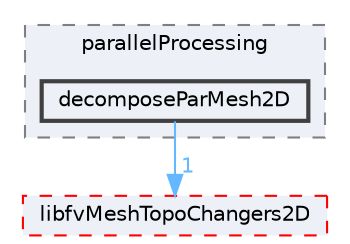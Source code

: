 digraph "libfvMeshTopoChangers/applications/utilities/parallelProcessing/decomposeParMesh2D"
{
 // LATEX_PDF_SIZE
  bgcolor="transparent";
  edge [fontname=Helvetica,fontsize=10,labelfontname=Helvetica,labelfontsize=10];
  node [fontname=Helvetica,fontsize=10,shape=box,height=0.2,width=0.4];
  compound=true
  subgraph clusterdir_7deed2a87f9f462573ad9fd1d4122b39 {
    graph [ bgcolor="#edf0f7", pencolor="grey50", label="parallelProcessing", fontname=Helvetica,fontsize=10 style="filled,dashed", URL="dir_7deed2a87f9f462573ad9fd1d4122b39.html",tooltip=""]
  dir_e91bb184c8b9ad80c16e932d2c3a33cc [label="decomposeParMesh2D", fillcolor="#edf0f7", color="grey25", style="filled,bold", URL="dir_e91bb184c8b9ad80c16e932d2c3a33cc.html",tooltip=""];
  }
  dir_e70a7755e150c593f186c0e66e788d45 [label="libfvMeshTopoChangers2D", fillcolor="#edf0f7", color="red", style="filled,dashed", URL="dir_e70a7755e150c593f186c0e66e788d45.html",tooltip=""];
  dir_e91bb184c8b9ad80c16e932d2c3a33cc->dir_e70a7755e150c593f186c0e66e788d45 [headlabel="1", labeldistance=1.5 headhref="dir_000002_000017.html" href="dir_000002_000017.html" color="steelblue1" fontcolor="steelblue1"];
}
